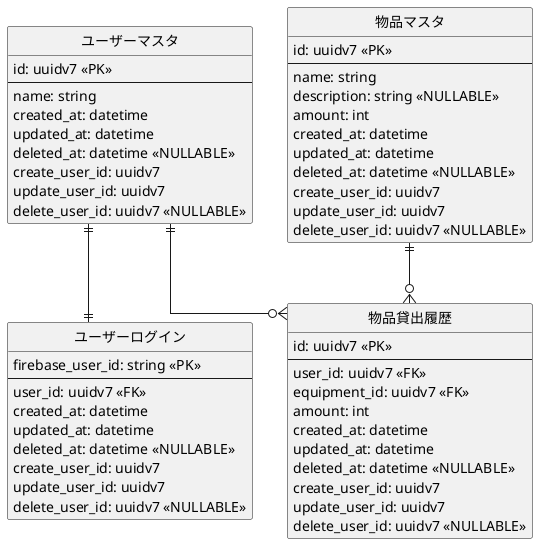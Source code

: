 @startuml 物品管理システム論理設計
' hide the spot
hide circle

' avoid problems with angled crows feet
skinparam linetype ortho

entity user as "ユーザーマスタ" {
  id: uuidv7 <<PK>>
  --
  name: string
  created_at: datetime 
  updated_at: datetime
  deleted_at: datetime <<NULLABLE>>
  create_user_id: uuidv7
  update_user_id: uuidv7
  delete_user_id: uuidv7 <<NULLABLE>>
}

entity user_login as "ユーザーログイン" {
  firebase_user_id: string <<PK>>
  --
  user_id: uuidv7 <<FK>>
  created_at: datetime 
  updated_at: datetime
  deleted_at: datetime <<NULLABLE>>
  create_user_id: uuidv7
  update_user_id: uuidv7
  delete_user_id: uuidv7 <<NULLABLE>>
}

entity equipment as "物品マスタ" {
  id: uuidv7 <<PK>>
  --
  name: string
  description: string <<NULLABLE>>
  amount: int
  created_at: datetime 
  updated_at: datetime
  deleted_at: datetime <<NULLABLE>>
  create_user_id: uuidv7
  update_user_id: uuidv7
  delete_user_id: uuidv7 <<NULLABLE>>
}


entity equipment_user as "物品貸出履歴" {
  id: uuidv7 <<PK>>
  --
  user_id: uuidv7 <<FK>>
  equipment_id: uuidv7 <<FK>>
  amount: int 
  created_at: datetime 
  updated_at: datetime
  deleted_at: datetime <<NULLABLE>> /' 返却日 '/
  create_user_id: uuidv7
  update_user_id: uuidv7
  delete_user_id: uuidv7 <<NULLABLE>> /' 返却したユーザー '/
}

user ||--|| user_login
user ||--o{ equipment_user
equipment ||--o{ equipment_user

/'
    ### cardinality ###
    ------   :1
    ----||   :1 and only 1
    ----o|   :0 or 1
    -----{   :many
    ----|{   :1 or more
    ----o{   :0 or many
'/

@enduml